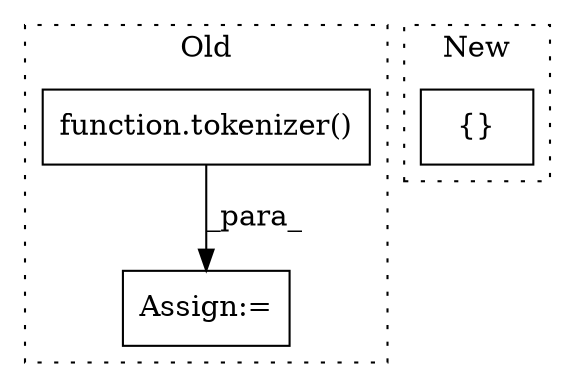 digraph G {
subgraph cluster0 {
1 [label="function.tokenizer()" a="75" s="1852,1878" l="19,52" shape="box"];
3 [label="Assign:=" a="68" s="1849" l="3" shape="box"];
label = "Old";
style="dotted";
}
subgraph cluster1 {
2 [label="{}" a="59" s="2022,2078" l="1,0" shape="box"];
label = "New";
style="dotted";
}
1 -> 3 [label="_para_"];
}